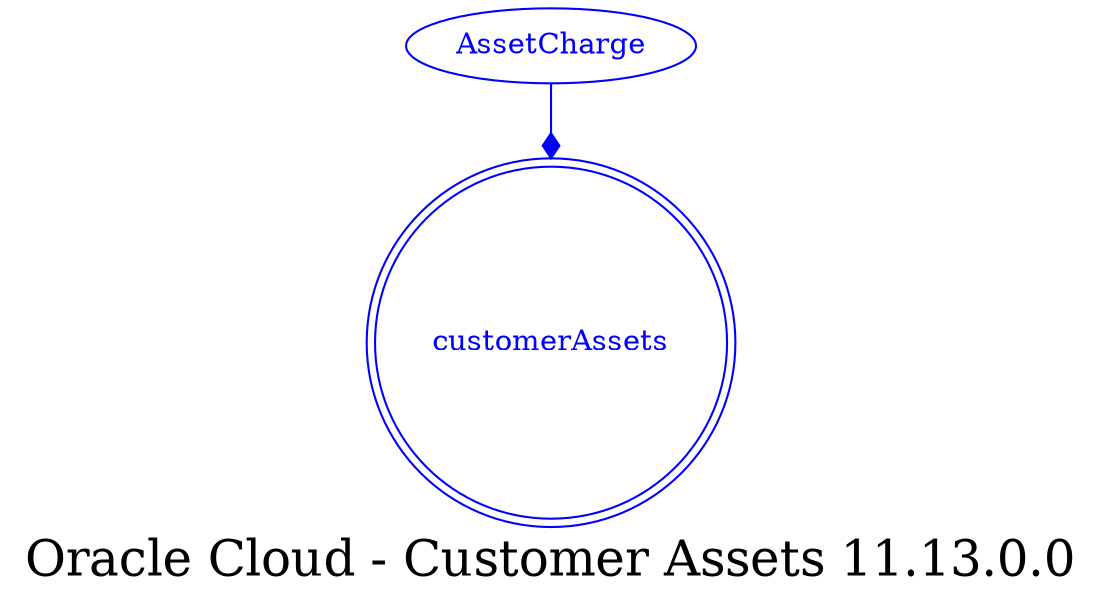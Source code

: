digraph LexiconGraph {
graph[label="Oracle Cloud - Customer Assets 11.13.0.0", fontsize=24]
splines=true
"customerAssets" [color=blue, fontcolor=blue, shape=doublecircle]
"AssetCharge" -> "customerAssets" [color=blue, fontcolor=blue, arrowhead=diamond, arrowtail=none]
"AssetCharge" [color=blue, fontcolor=blue, shape=ellipse]
}
